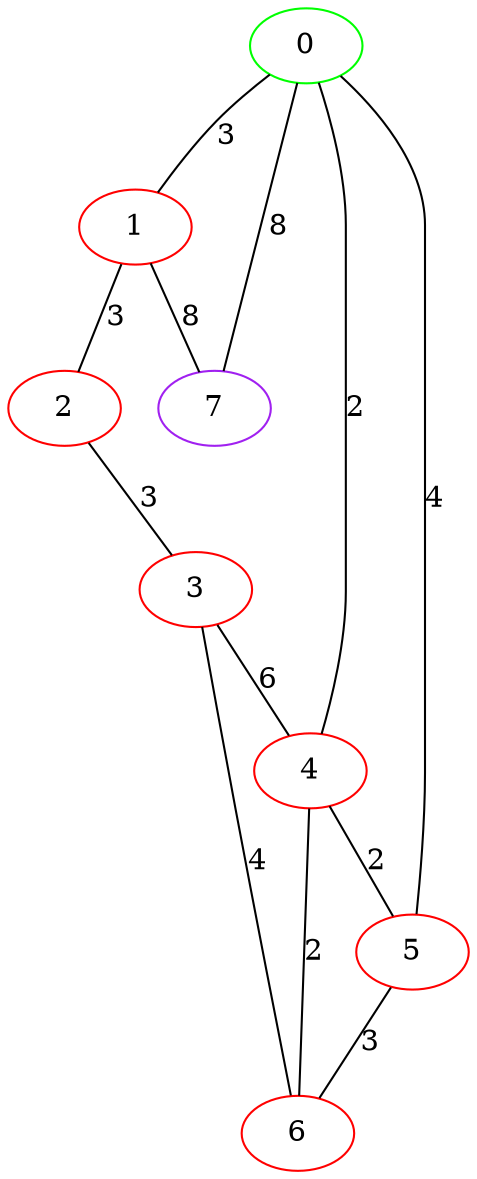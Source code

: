 graph "" {
0 [color=green, weight=2];
1 [color=red, weight=1];
2 [color=red, weight=1];
3 [color=red, weight=1];
4 [color=red, weight=1];
5 [color=red, weight=1];
6 [color=red, weight=1];
7 [color=purple, weight=4];
0 -- 1  [key=0, label=3];
0 -- 4  [key=0, label=2];
0 -- 5  [key=0, label=4];
0 -- 7  [key=0, label=8];
1 -- 2  [key=0, label=3];
1 -- 7  [key=0, label=8];
2 -- 3  [key=0, label=3];
3 -- 4  [key=0, label=6];
3 -- 6  [key=0, label=4];
4 -- 5  [key=0, label=2];
4 -- 6  [key=0, label=2];
5 -- 6  [key=0, label=3];
}

